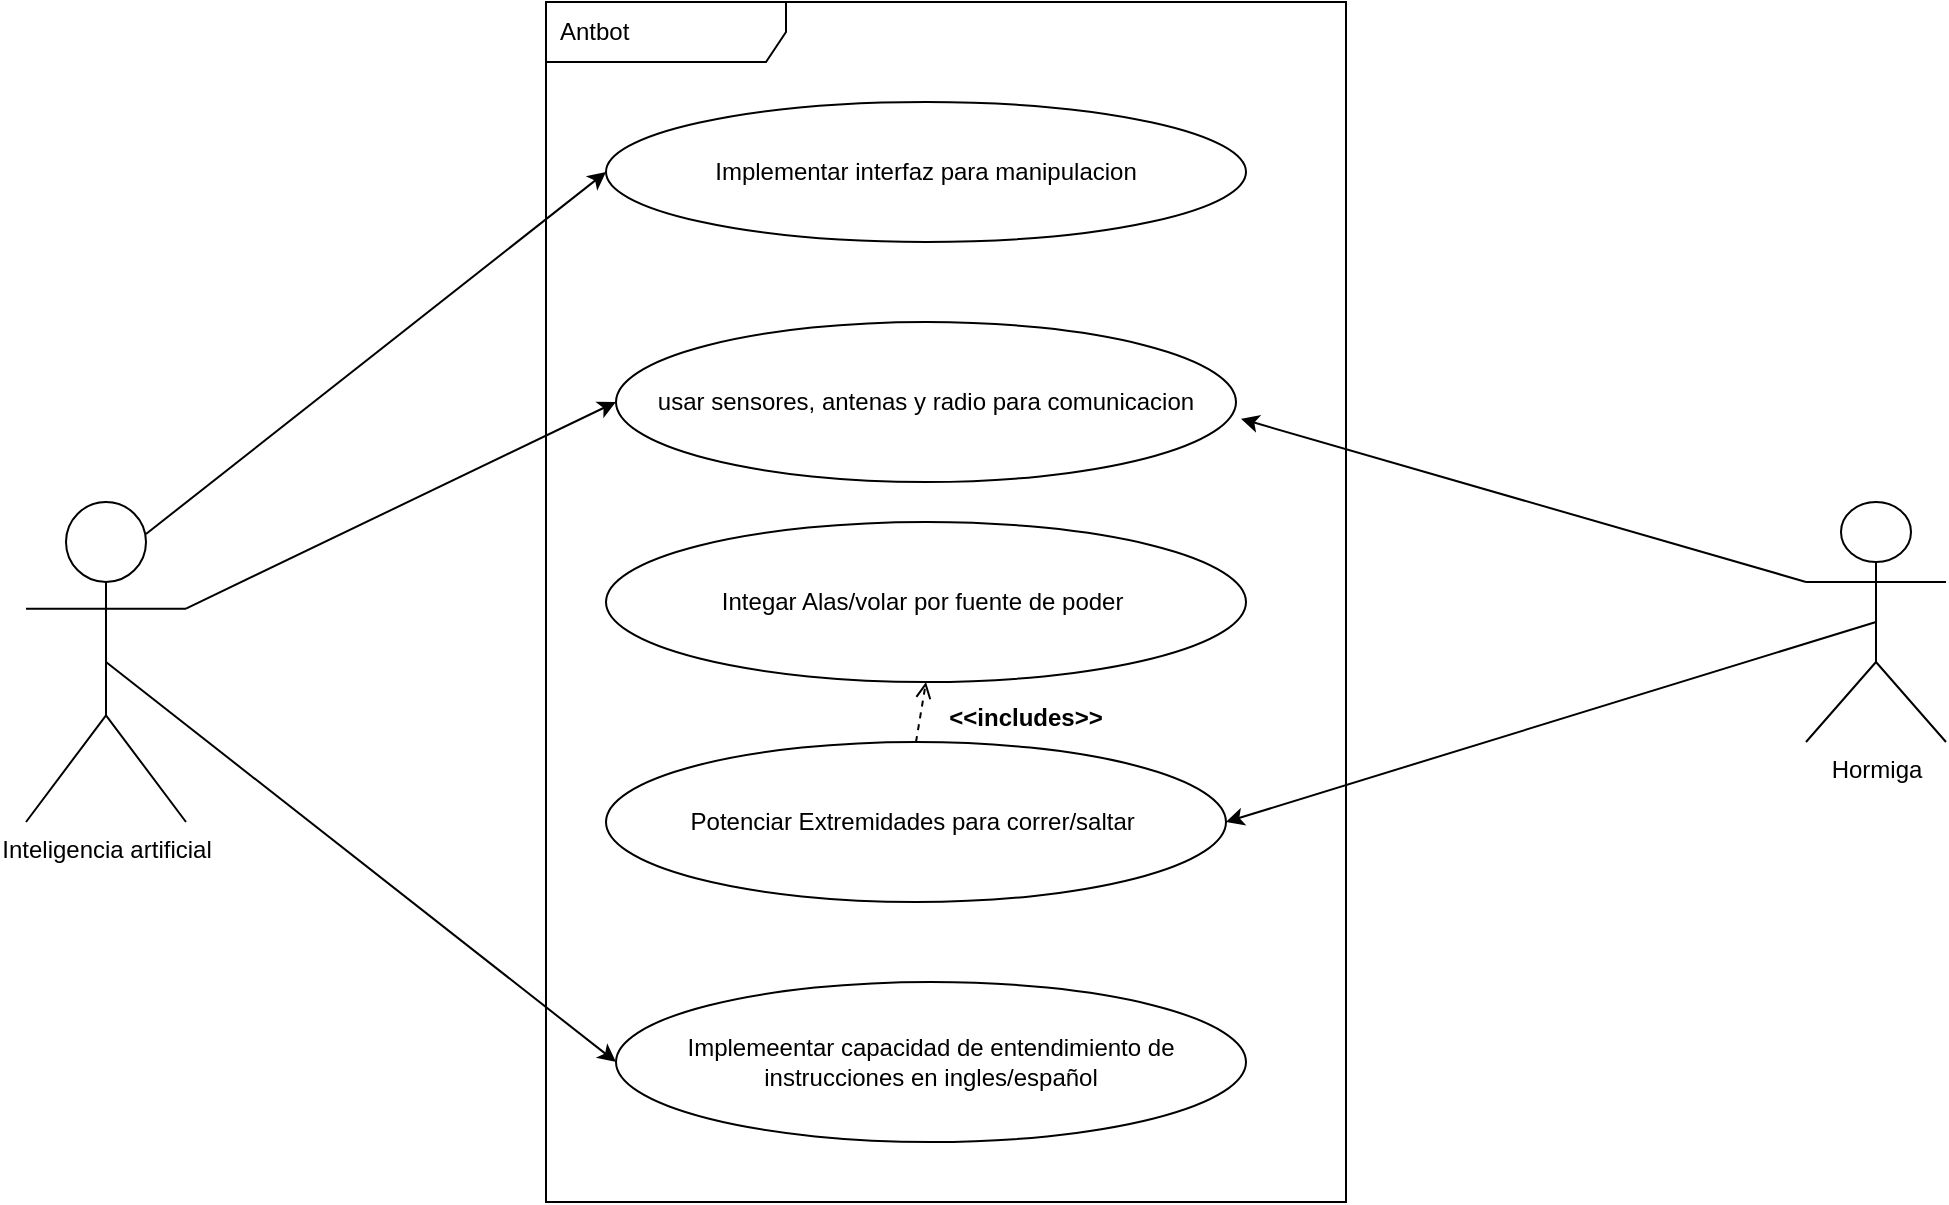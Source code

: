 <mxfile>
    <diagram id="58sXzvlyobLWQWM8wIc1" name="Página-1">
        <mxGraphModel dx="1409" dy="873" grid="1" gridSize="10" guides="1" tooltips="1" connect="1" arrows="1" fold="1" page="1" pageScale="1" pageWidth="900" pageHeight="1600" math="0" shadow="0">
            <root>
                <mxCell id="0"/>
                <mxCell id="1" parent="0"/>
                <mxCell id="2" value="Implementar interfaz para manipulacion" style="ellipse;whiteSpace=wrap;html=1;" vertex="1" parent="1">
                    <mxGeometry x="360" y="80" width="320" height="70" as="geometry"/>
                </mxCell>
                <mxCell id="3" value="usar sensores, antenas y radio para comunicacion" style="ellipse;whiteSpace=wrap;html=1;" vertex="1" parent="1">
                    <mxGeometry x="365" y="190" width="310" height="80" as="geometry"/>
                </mxCell>
                <mxCell id="4" value="Integar Alas/volar por fuente de poder&amp;nbsp;" style="ellipse;whiteSpace=wrap;html=1;" vertex="1" parent="1">
                    <mxGeometry x="360" y="290" width="320" height="80" as="geometry"/>
                </mxCell>
                <mxCell id="5" value="Potenciar Extremidades para correr/saltar&amp;nbsp;" style="ellipse;whiteSpace=wrap;html=1;" vertex="1" parent="1">
                    <mxGeometry x="360" y="400" width="310" height="80" as="geometry"/>
                </mxCell>
                <mxCell id="6" value="Implemeentar capacidad de entendimiento de instrucciones en ingles/español" style="ellipse;whiteSpace=wrap;html=1;" vertex="1" parent="1">
                    <mxGeometry x="365" y="520" width="315" height="80" as="geometry"/>
                </mxCell>
                <mxCell id="7" value="Antbot" style="shape=umlFrame;whiteSpace=wrap;html=1;width=120;height=30;boundedLbl=1;verticalAlign=middle;align=left;spacingLeft=5;" vertex="1" parent="1">
                    <mxGeometry x="330" y="30" width="400" height="600" as="geometry"/>
                </mxCell>
                <mxCell id="8" value="Hormiga" style="shape=umlActor;verticalLabelPosition=bottom;verticalAlign=top;html=1;outlineConnect=0;" vertex="1" parent="1">
                    <mxGeometry x="960" y="280" width="70" height="120" as="geometry"/>
                </mxCell>
                <mxCell id="9" value="Inteligencia artificial" style="shape=umlActor;verticalLabelPosition=bottom;verticalAlign=top;html=1;outlineConnect=0;" vertex="1" parent="1">
                    <mxGeometry x="70" y="280" width="80" height="160" as="geometry"/>
                </mxCell>
                <mxCell id="10" value="" style="endArrow=classic;html=1;exitX=0.75;exitY=0.1;exitDx=0;exitDy=0;exitPerimeter=0;entryX=0;entryY=0.5;entryDx=0;entryDy=0;" edge="1" parent="1" source="9" target="2">
                    <mxGeometry width="50" height="50" relative="1" as="geometry">
                        <mxPoint x="510" y="360" as="sourcePoint"/>
                        <mxPoint x="560" y="310" as="targetPoint"/>
                    </mxGeometry>
                </mxCell>
                <mxCell id="11" value="" style="endArrow=classic;html=1;exitX=1;exitY=0.333;exitDx=0;exitDy=0;exitPerimeter=0;entryX=0;entryY=0.5;entryDx=0;entryDy=0;" edge="1" parent="1" source="9" target="3">
                    <mxGeometry width="50" height="50" relative="1" as="geometry">
                        <mxPoint x="140" y="306" as="sourcePoint"/>
                        <mxPoint x="370" y="125" as="targetPoint"/>
                    </mxGeometry>
                </mxCell>
                <mxCell id="13" value="" style="endArrow=classic;html=1;entryX=0;entryY=0.5;entryDx=0;entryDy=0;exitX=0.5;exitY=0.5;exitDx=0;exitDy=0;exitPerimeter=0;" edge="1" parent="1" source="9" target="6">
                    <mxGeometry width="50" height="50" relative="1" as="geometry">
                        <mxPoint x="120" y="370" as="sourcePoint"/>
                        <mxPoint x="369.07" y="443.6" as="targetPoint"/>
                    </mxGeometry>
                </mxCell>
                <mxCell id="15" value="" style="endArrow=classic;html=1;entryX=1.008;entryY=0.605;entryDx=0;entryDy=0;entryPerimeter=0;exitX=0;exitY=0.333;exitDx=0;exitDy=0;exitPerimeter=0;" edge="1" parent="1" source="8" target="3">
                    <mxGeometry width="50" height="50" relative="1" as="geometry">
                        <mxPoint x="987.5" y="302" as="sourcePoint"/>
                        <mxPoint x="690" y="125" as="targetPoint"/>
                    </mxGeometry>
                </mxCell>
                <mxCell id="17" value="" style="endArrow=classic;html=1;entryX=1;entryY=0.5;entryDx=0;entryDy=0;exitX=0.5;exitY=0.5;exitDx=0;exitDy=0;exitPerimeter=0;" edge="1" parent="1" source="8" target="5">
                    <mxGeometry width="50" height="50" relative="1" as="geometry">
                        <mxPoint x="1005" y="350" as="sourcePoint"/>
                        <mxPoint x="690" y="350" as="targetPoint"/>
                    </mxGeometry>
                </mxCell>
                <mxCell id="20" style="edgeStyle=none;html=1;dashed=1;endArrow=open;endFill=0;exitX=0.5;exitY=0;exitDx=0;exitDy=0;entryX=0.5;entryY=1;entryDx=0;entryDy=0;" edge="1" parent="1" source="5" target="4">
                    <mxGeometry relative="1" as="geometry">
                        <mxPoint x="300" y="390" as="sourcePoint"/>
                        <mxPoint x="350" y="450" as="targetPoint"/>
                    </mxGeometry>
                </mxCell>
                <mxCell id="21" value="&lt;&lt;includes&gt;&gt;" style="text;align=center;fontStyle=1;verticalAlign=middle;spacingLeft=3;spacingRight=3;strokeColor=none;rotatable=0;points=[[0,0.5],[1,0.5]];portConstraint=eastwest;" vertex="1" parent="1">
                    <mxGeometry x="530" y="374" width="80" height="26" as="geometry"/>
                </mxCell>
            </root>
        </mxGraphModel>
    </diagram>
</mxfile>